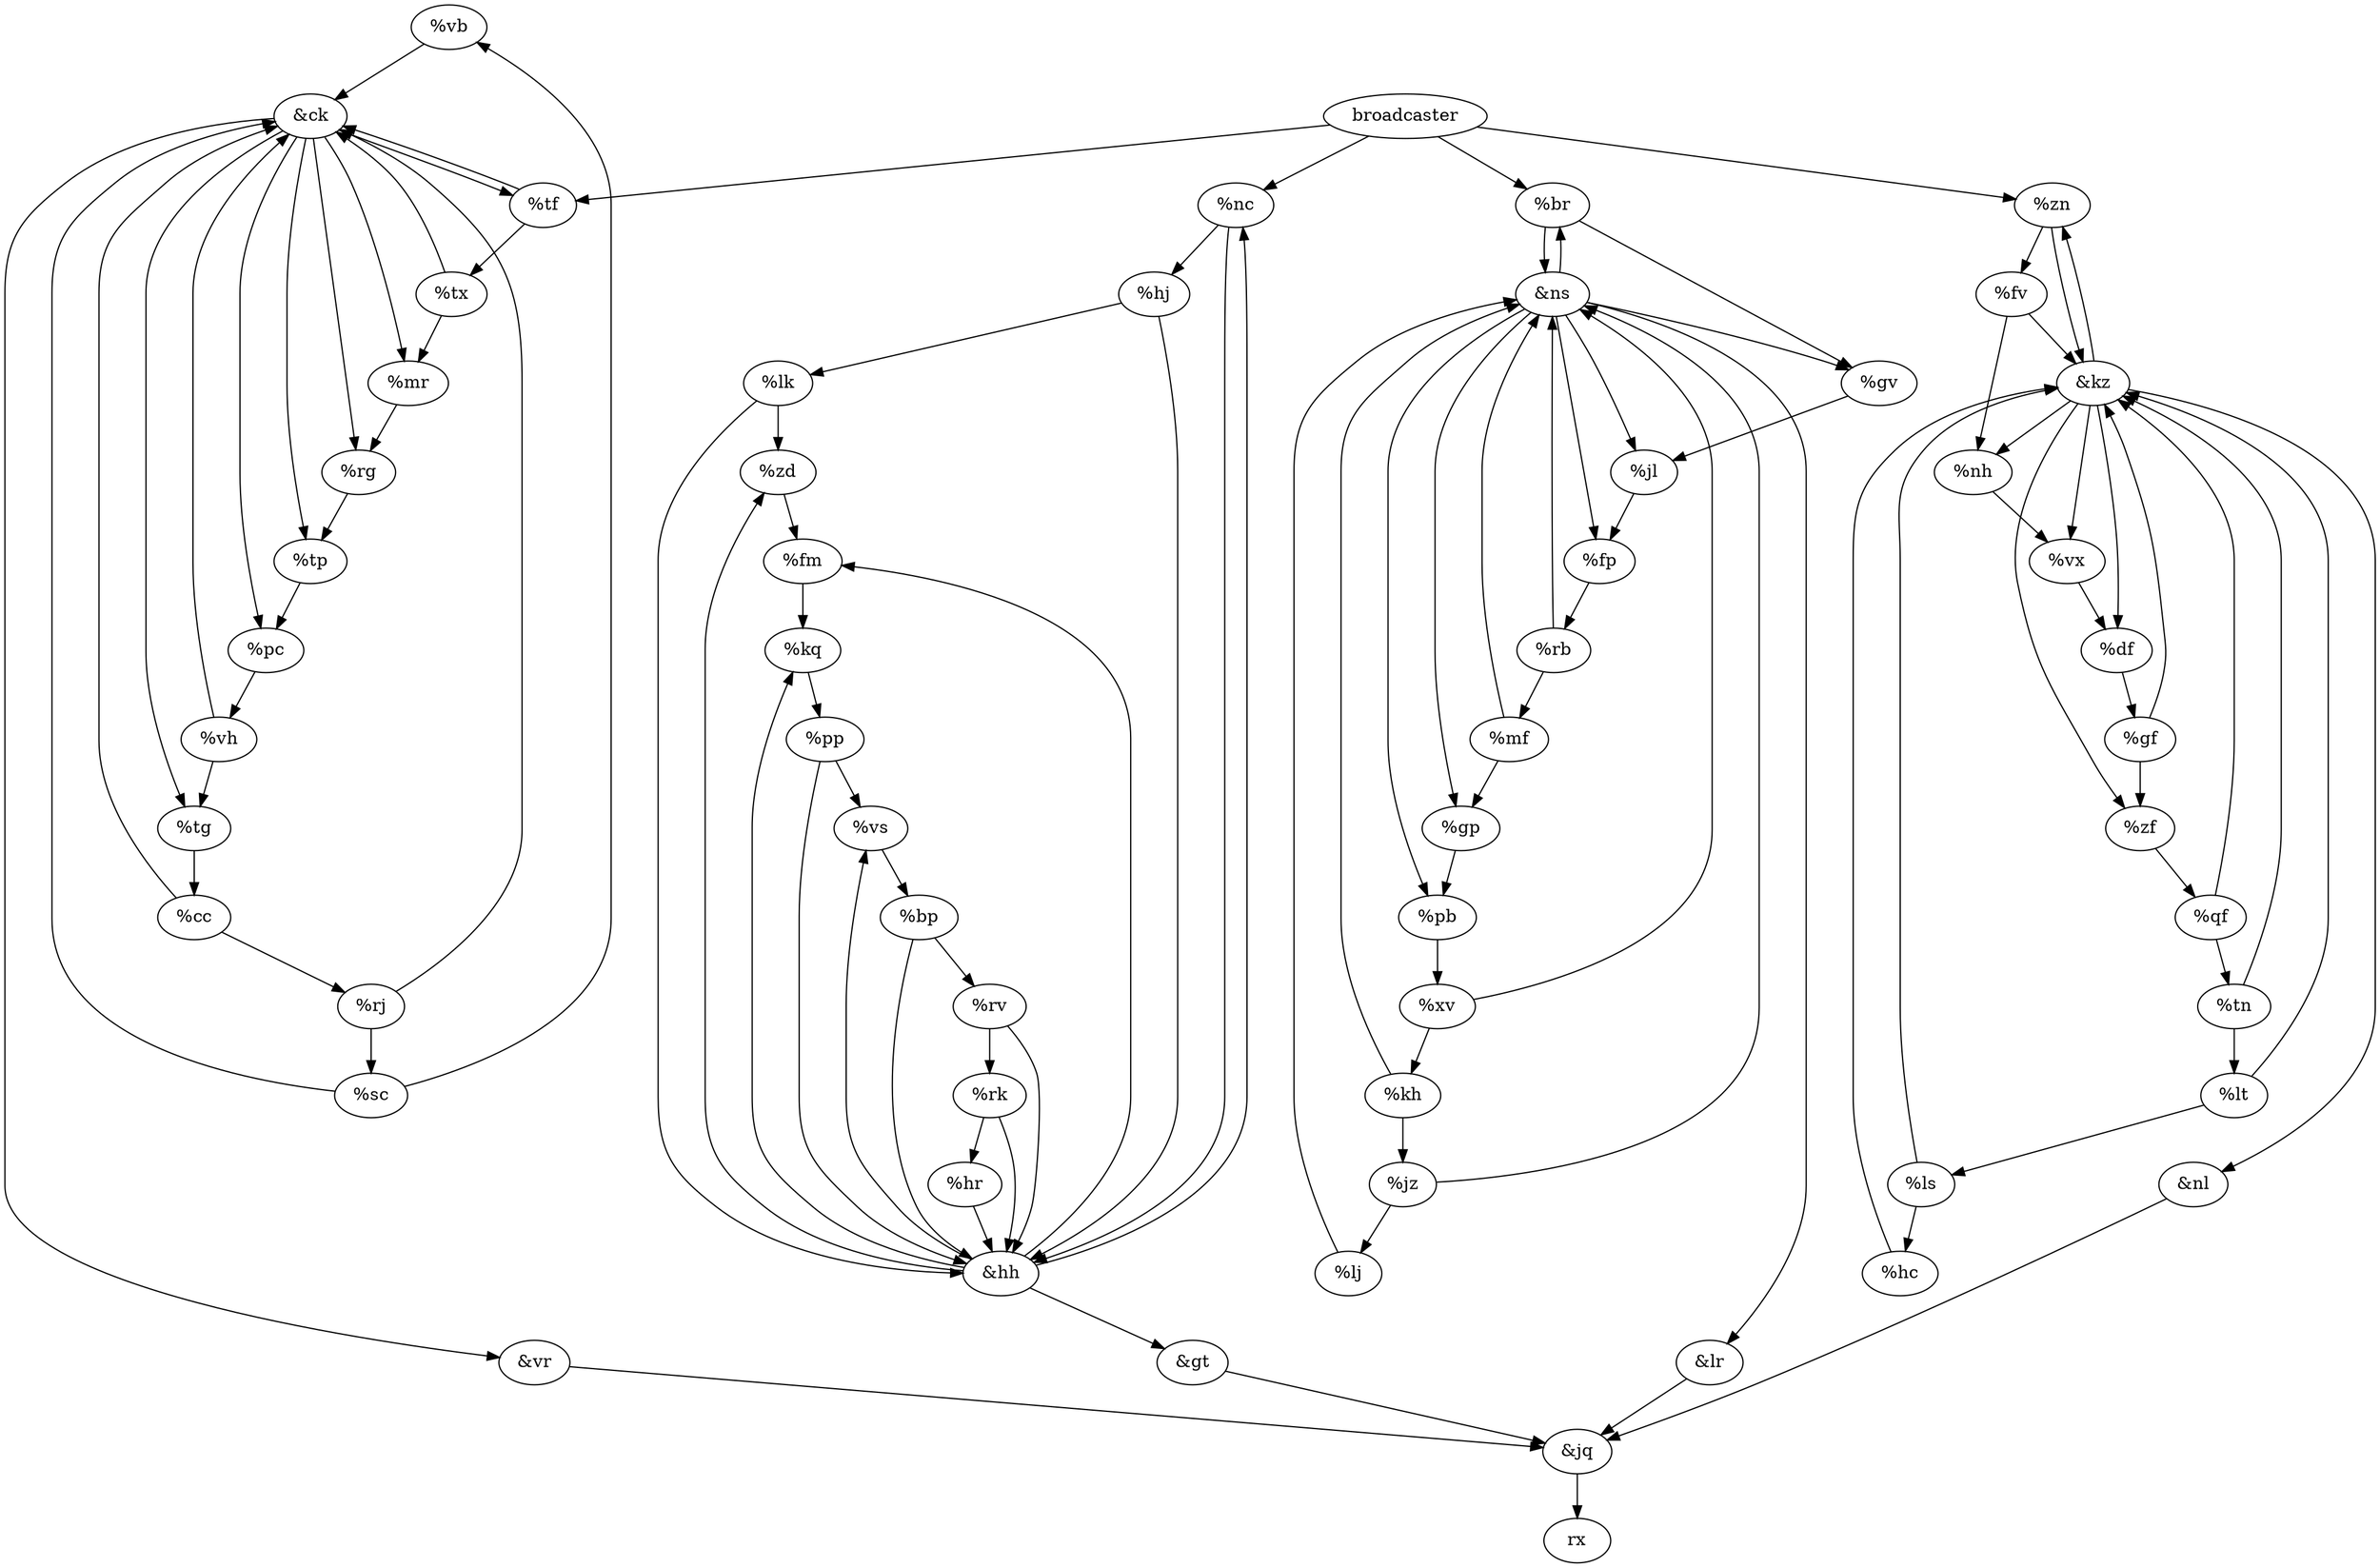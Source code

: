 digraph {
  vb [label="%vb"]
  pb [label="%pb"]
  gt [label="&gt"]
  hj [label="%hj"]
  zd [label="%zd"]
  hr [label="%hr"]
  rg [label="%rg"]
  tf [label="%tf"]
  pp [label="%pp"]
  vx [label="%vx"]
  tx [label="%tx"]
  nh [label="%nh"]
  sc [label="%sc"]
  cc [label="%cc"]
  tn [label="%tn"]
  fp [label="%fp"]
  hc [label="%hc"]
  rb [label="%rb"]
  pc [label="%pc"]
  broadcaster [label="broadcaster"]
  zn [label="%zn"]
  ns [label="&ns"]
  nc [label="%nc"]
  mf [label="%mf"]
  xv [label="%xv"]
  rj [label="%rj"]
  tg [label="%tg"]
  gp [label="%gp"]
  jz [label="%jz"]
  jl [label="%jl"]
  vr [label="&vr"]
  jq [label="&jq"]
  kz [label="&kz"]
  gv [label="%gv"]
  gf [label="%gf"]
  df [label="%df"]
  kq [label="%kq"]
  lk [label="%lk"]
  vs [label="%vs"]
  lt [label="%lt"]
  nl [label="&nl"]
  mr [label="%mr"]
  zf [label="%zf"]
  br [label="%br"]
  rk [label="%rk"]
  qf [label="%qf"]
  rv [label="%rv"]
  ls [label="%ls"]
  fm [label="%fm"]
  ck [label="&ck"]
  fv [label="%fv"]
  tp [label="%tp"]
  vh [label="%vh"]
  hh [label="&hh"]
  lr [label="&lr"]
  kh [label="%kh"]
  bp [label="%bp"]
  lj [label="%lj"]
  vb -> { ck }
  pb -> { xv }
  gt -> { jq }
  hj -> { lk hh }
  zd -> { fm }
  hr -> { hh }
  rg -> { tp }
  tf -> { ck tx }
  pp -> { vs hh }
  vx -> { df }
  tx -> { mr ck }
  nh -> { vx }
  sc -> { ck vb }
  cc -> { ck rj }
  tn -> { kz lt }
  fp -> { rb }
  hc -> { kz }
  rb -> { ns mf }
  pc -> { vh }
  broadcaster -> { tf br zn nc }
  zn -> { kz fv }
  ns -> { pb lr br fp gp gv jl }
  nc -> { hh hj }
  mf -> { ns gp }
  xv -> { ns kh }
  rj -> { ck sc }
  tg -> { cc }
  gp -> { pb }
  jz -> { lj ns }
  jl -> { fp }
  vr -> { jq }
  jq -> { rx }
  kz -> { zf nl df zn vx nh }
  gv -> { jl }
  gf -> { zf kz }
  df -> { gf }
  kq -> { pp }
  lk -> { hh zd }
  vs -> { bp }
  lt -> { ls kz }
  nl -> { jq }
  mr -> { rg }
  zf -> { qf }
  br -> { gv ns }
  rk -> { hh hr }
  qf -> { kz tn }
  rv -> { rk hh }
  ls -> { hc kz }
  fm -> { kq }
  ck -> { tp vr pc tg mr tf rg }
  fv -> { nh kz }
  tp -> { pc }
  vh -> { ck tg }
  hh -> { vs kq gt nc zd fm }
  lr -> { jq }
  kh -> { ns jz }
  bp -> { hh rv }
  lj -> { ns }
}

